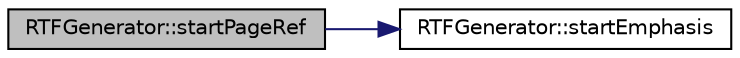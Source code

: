 digraph "RTFGenerator::startPageRef"
{
 // LATEX_PDF_SIZE
  edge [fontname="Helvetica",fontsize="10",labelfontname="Helvetica",labelfontsize="10"];
  node [fontname="Helvetica",fontsize="10",shape=record];
  rankdir="LR";
  Node1 [label="RTFGenerator::startPageRef",height=0.2,width=0.4,color="black", fillcolor="grey75", style="filled", fontcolor="black",tooltip=" "];
  Node1 -> Node2 [color="midnightblue",fontsize="10",style="solid",fontname="Helvetica"];
  Node2 [label="RTFGenerator::startEmphasis",height=0.2,width=0.4,color="black", fillcolor="white", style="filled",URL="$classRTFGenerator.html#a235071d9e43bed7dabaec79e88bf43c7",tooltip=" "];
}
